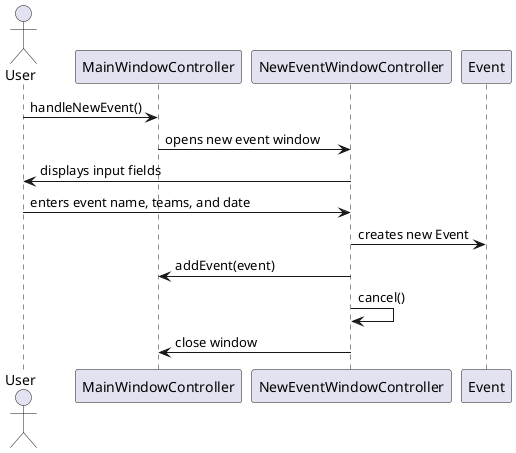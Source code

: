 @startuml

' Sequence Diagram: Create New Event Workflow
actor User
participant MainWindowController
participant NewEventWindowController
participant Event

User -> MainWindowController : handleNewEvent()
MainWindowController -> NewEventWindowController : opens new event window
NewEventWindowController -> User : displays input fields
User -> NewEventWindowController : enters event name, teams, and date
NewEventWindowController -> Event : creates new Event
NewEventWindowController -> MainWindowController : addEvent(event)
NewEventWindowController -> NewEventWindowController : cancel()
NewEventWindowController -> MainWindowController : close window

@enduml